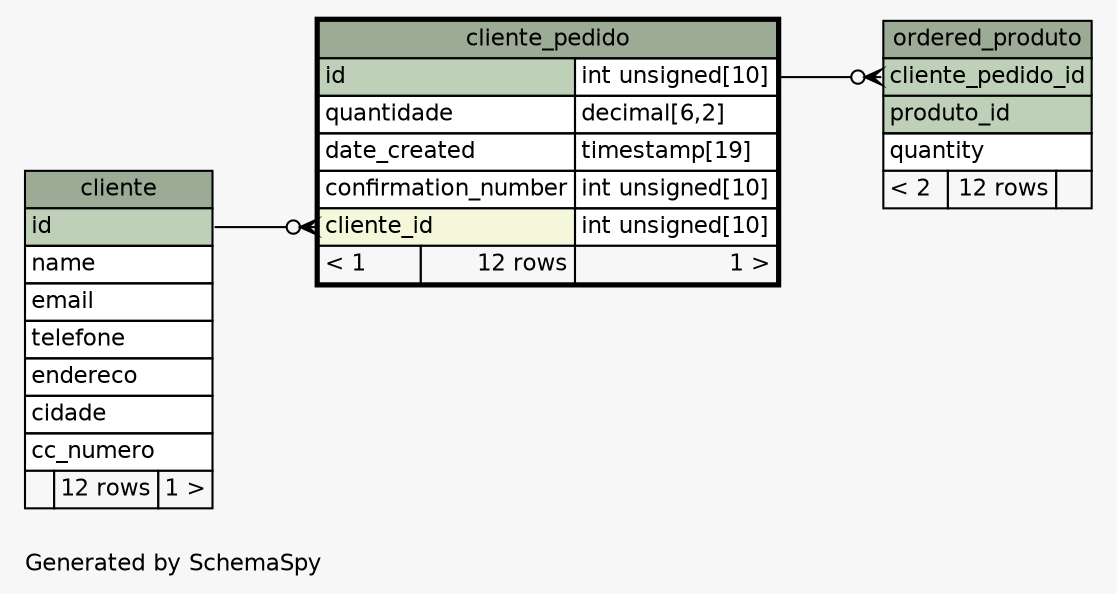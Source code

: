 // dot 2.38.0 on Linux 4.13.0-kali1-amd64
// SchemaSpy rev 590
digraph "oneDegreeRelationshipsDiagram" {
  graph [
    rankdir="RL"
    bgcolor="#f7f7f7"
    label="\nGenerated by SchemaSpy"
    labeljust="l"
    nodesep="0.18"
    ranksep="0.46"
    fontname="Helvetica"
    fontsize="11"
  ];
  node [
    fontname="Helvetica"
    fontsize="11"
    shape="plaintext"
  ];
  edge [
    arrowsize="0.8"
  ];
  "cliente_pedido":"cliente_id":w -> "cliente":"id":e [arrowhead=none dir=back arrowtail=crowodot];
  "ordered_produto":"cliente_pedido_id":w -> "cliente_pedido":"id.type":e [arrowhead=none dir=back arrowtail=crowodot];
  "cliente" [
    label=<
    <TABLE BORDER="0" CELLBORDER="1" CELLSPACING="0" BGCOLOR="#ffffff">
      <TR><TD COLSPAN="3" BGCOLOR="#9bab96" ALIGN="CENTER">cliente</TD></TR>
      <TR><TD PORT="id" COLSPAN="3" BGCOLOR="#bed1b8" ALIGN="LEFT">id</TD></TR>
      <TR><TD PORT="name" COLSPAN="3" ALIGN="LEFT">name</TD></TR>
      <TR><TD PORT="email" COLSPAN="3" ALIGN="LEFT">email</TD></TR>
      <TR><TD PORT="telefone" COLSPAN="3" ALIGN="LEFT">telefone</TD></TR>
      <TR><TD PORT="endereco" COLSPAN="3" ALIGN="LEFT">endereco</TD></TR>
      <TR><TD PORT="cidade" COLSPAN="3" ALIGN="LEFT">cidade</TD></TR>
      <TR><TD PORT="cc_numero" COLSPAN="3" ALIGN="LEFT">cc_numero</TD></TR>
      <TR><TD ALIGN="LEFT" BGCOLOR="#f7f7f7">  </TD><TD ALIGN="RIGHT" BGCOLOR="#f7f7f7">12 rows</TD><TD ALIGN="RIGHT" BGCOLOR="#f7f7f7">1 &gt;</TD></TR>
    </TABLE>>
    URL="cliente.html"
    tooltip="cliente"
  ];
  "cliente_pedido" [
    label=<
    <TABLE BORDER="2" CELLBORDER="1" CELLSPACING="0" BGCOLOR="#ffffff">
      <TR><TD COLSPAN="3" BGCOLOR="#9bab96" ALIGN="CENTER">cliente_pedido</TD></TR>
      <TR><TD PORT="id" COLSPAN="2" BGCOLOR="#bed1b8" ALIGN="LEFT">id</TD><TD PORT="id.type" ALIGN="LEFT">int unsigned[10]</TD></TR>
      <TR><TD PORT="quantidade" COLSPAN="2" ALIGN="LEFT">quantidade</TD><TD PORT="quantidade.type" ALIGN="LEFT">decimal[6,2]</TD></TR>
      <TR><TD PORT="date_created" COLSPAN="2" ALIGN="LEFT">date_created</TD><TD PORT="date_created.type" ALIGN="LEFT">timestamp[19]</TD></TR>
      <TR><TD PORT="confirmation_number" COLSPAN="2" ALIGN="LEFT">confirmation_number</TD><TD PORT="confirmation_number.type" ALIGN="LEFT">int unsigned[10]</TD></TR>
      <TR><TD PORT="cliente_id" COLSPAN="2" BGCOLOR="#f4f7da" ALIGN="LEFT">cliente_id</TD><TD PORT="cliente_id.type" ALIGN="LEFT">int unsigned[10]</TD></TR>
      <TR><TD ALIGN="LEFT" BGCOLOR="#f7f7f7">&lt; 1</TD><TD ALIGN="RIGHT" BGCOLOR="#f7f7f7">12 rows</TD><TD ALIGN="RIGHT" BGCOLOR="#f7f7f7">1 &gt;</TD></TR>
    </TABLE>>
    URL="cliente_pedido.html"
    tooltip="cliente_pedido"
  ];
  "ordered_produto" [
    label=<
    <TABLE BORDER="0" CELLBORDER="1" CELLSPACING="0" BGCOLOR="#ffffff">
      <TR><TD COLSPAN="3" BGCOLOR="#9bab96" ALIGN="CENTER">ordered_produto</TD></TR>
      <TR><TD PORT="cliente_pedido_id" COLSPAN="3" BGCOLOR="#bed1b8" ALIGN="LEFT">cliente_pedido_id</TD></TR>
      <TR><TD PORT="produto_id" COLSPAN="3" BGCOLOR="#bed1b8" ALIGN="LEFT">produto_id</TD></TR>
      <TR><TD PORT="quantity" COLSPAN="3" ALIGN="LEFT">quantity</TD></TR>
      <TR><TD ALIGN="LEFT" BGCOLOR="#f7f7f7">&lt; 2</TD><TD ALIGN="RIGHT" BGCOLOR="#f7f7f7">12 rows</TD><TD ALIGN="RIGHT" BGCOLOR="#f7f7f7">  </TD></TR>
    </TABLE>>
    URL="ordered_produto.html"
    tooltip="ordered_produto"
  ];
}
